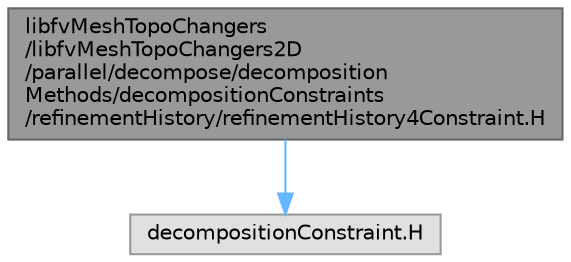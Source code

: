 digraph "libfvMeshTopoChangers/libfvMeshTopoChangers2D/parallel/decompose/decompositionMethods/decompositionConstraints/refinementHistory/refinementHistory4Constraint.H"
{
 // LATEX_PDF_SIZE
  bgcolor="transparent";
  edge [fontname=Helvetica,fontsize=10,labelfontname=Helvetica,labelfontsize=10];
  node [fontname=Helvetica,fontsize=10,shape=box,height=0.2,width=0.4];
  Node1 [id="Node000001",label="libfvMeshTopoChangers\l/libfvMeshTopoChangers2D\l/parallel/decompose/decomposition\lMethods/decompositionConstraints\l/refinementHistory/refinementHistory4Constraint.H",height=0.2,width=0.4,color="gray40", fillcolor="grey60", style="filled", fontcolor="black",tooltip=" "];
  Node1 -> Node2 [id="edge1_Node000001_Node000002",color="steelblue1",style="solid",tooltip=" "];
  Node2 [id="Node000002",label="decompositionConstraint.H",height=0.2,width=0.4,color="grey60", fillcolor="#E0E0E0", style="filled",tooltip=" "];
}
